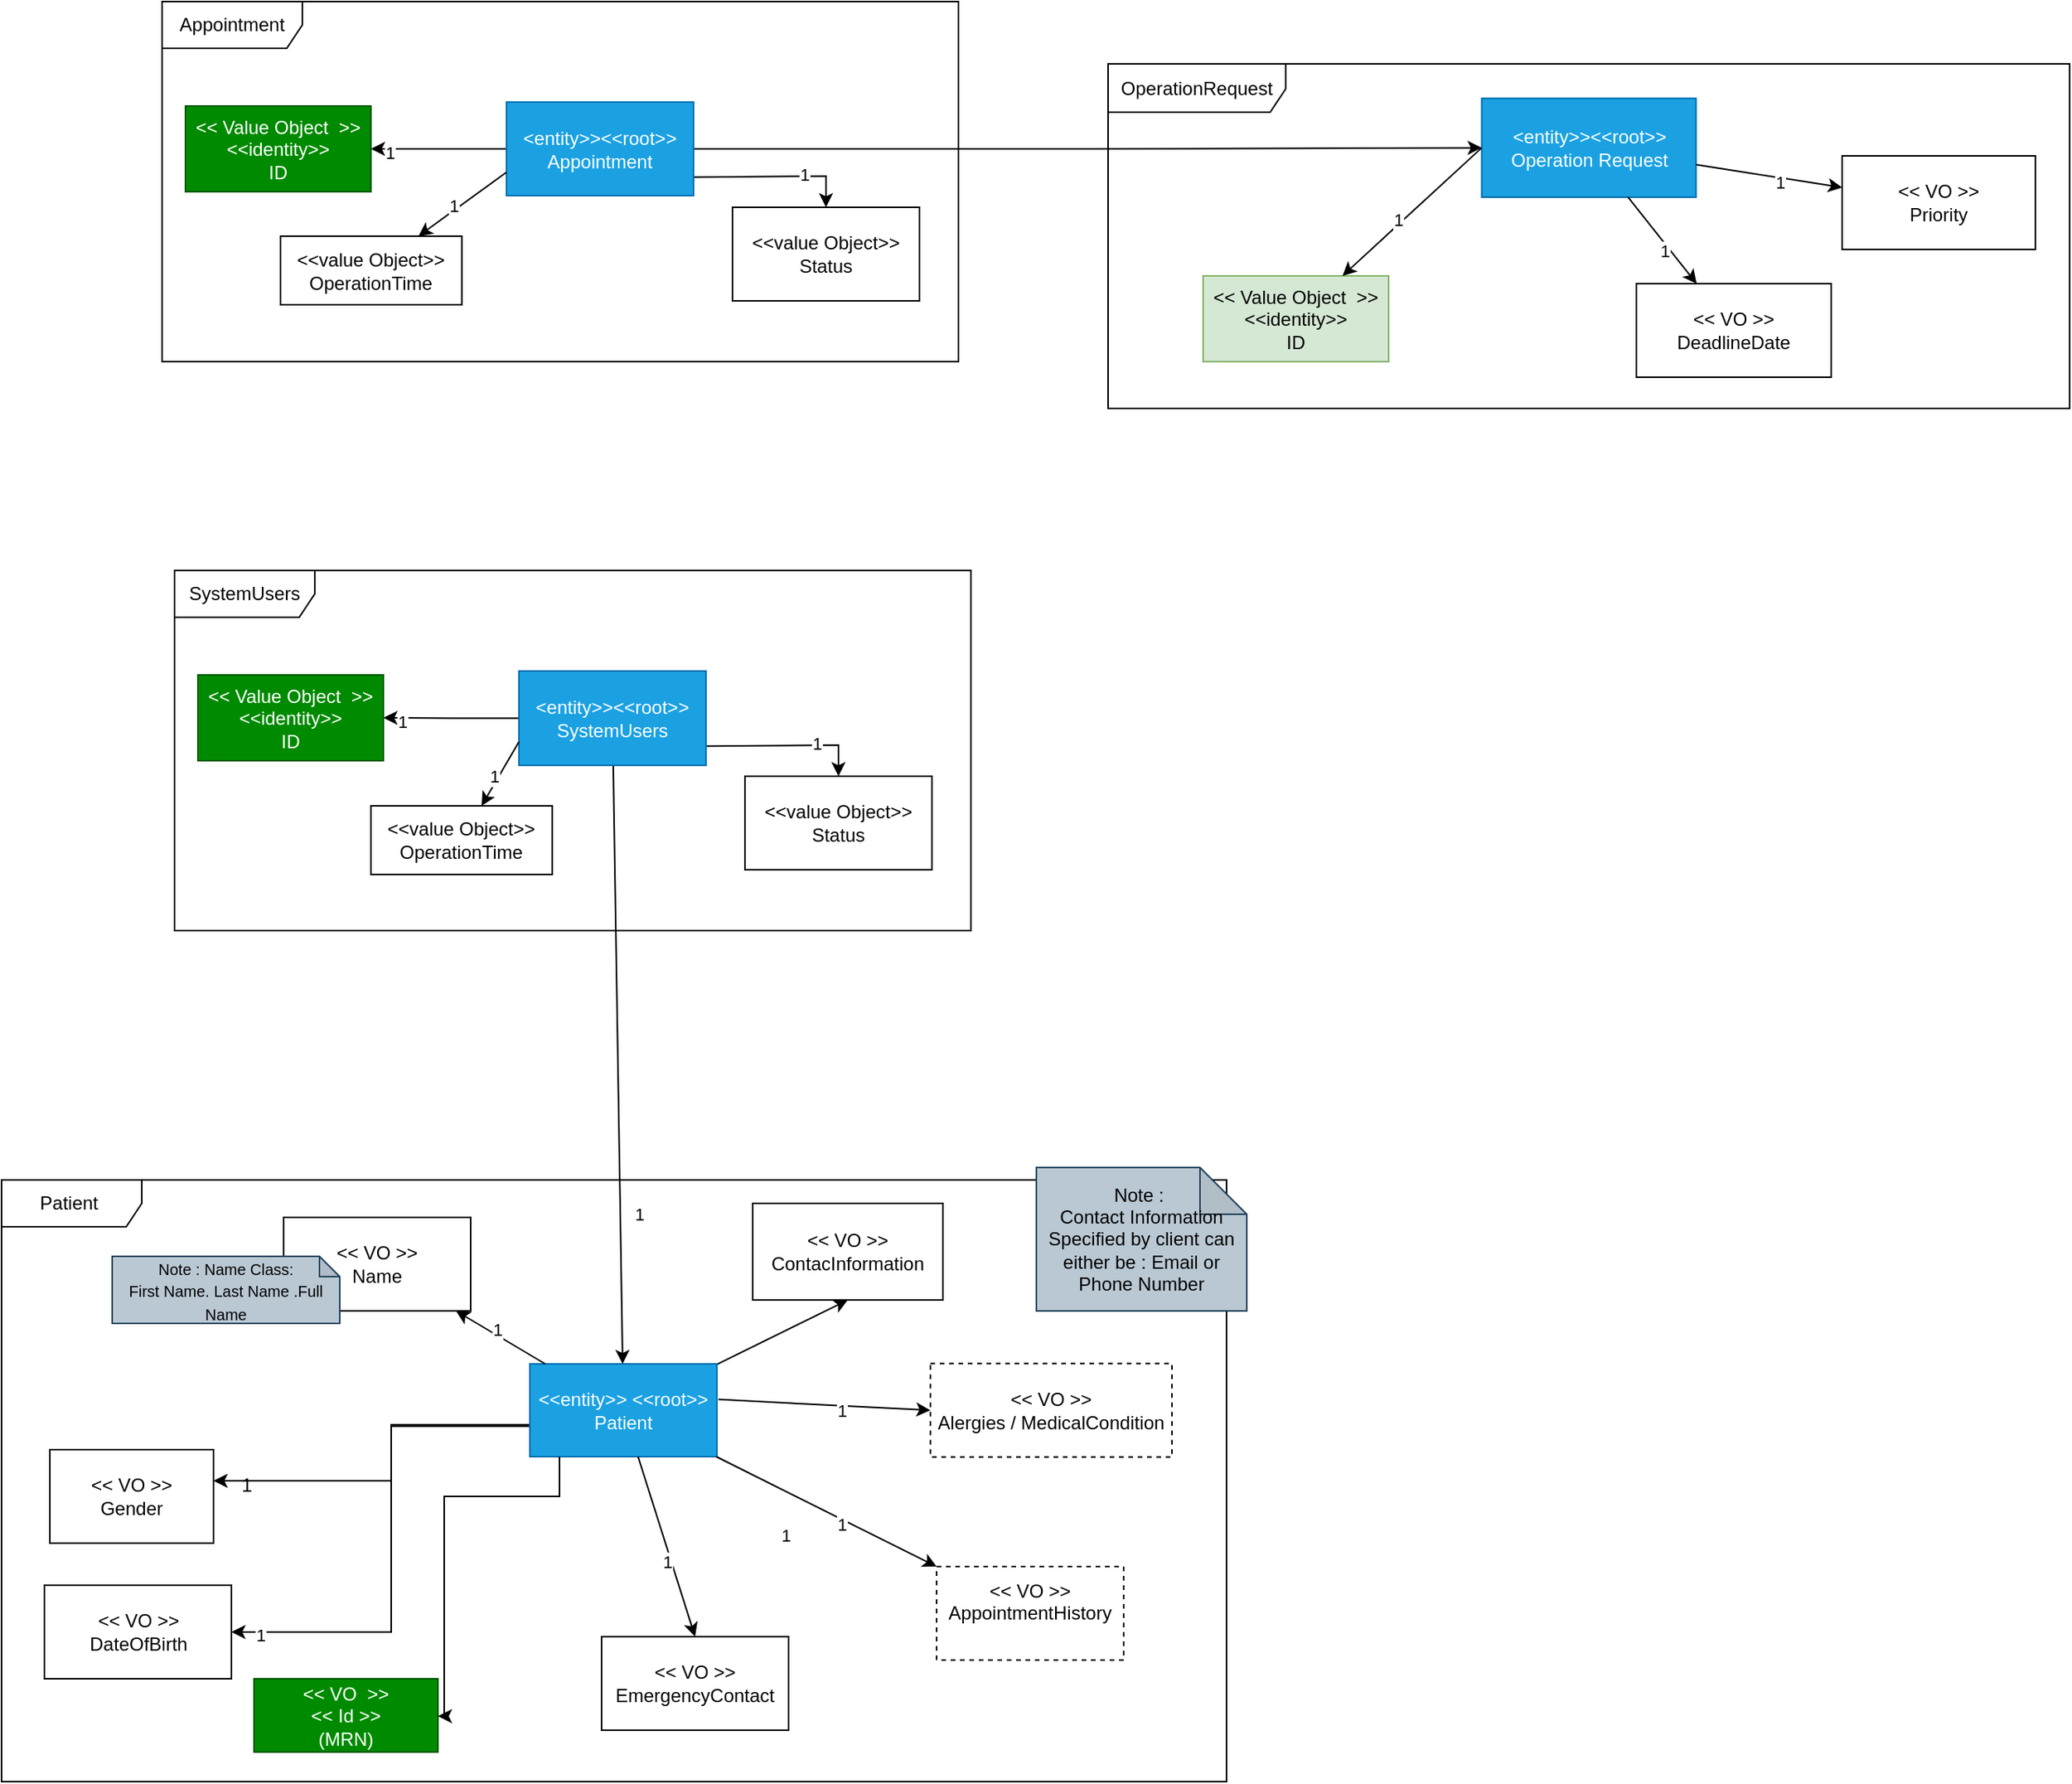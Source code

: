 <mxfile>
    <diagram name="Página-1" id="xOOwRSGVkReeLcyrMZhF">
        <mxGraphModel dx="1674" dy="-651" grid="0" gridSize="10" guides="1" tooltips="1" connect="1" arrows="1" fold="1" page="0" pageScale="1" pageWidth="827" pageHeight="1169" math="0" shadow="0">
            <root>
                <mxCell id="0"/>
                <mxCell id="1" parent="0"/>
                <mxCell id="5ROws5O89DFeycfOBksJ-249" value="OperationRequest" style="shape=umlFrame;whiteSpace=wrap;html=1;pointerEvents=0;width=114;height=31;" parent="1" vertex="1">
                    <mxGeometry x="-455" y="1352" width="617" height="221" as="geometry"/>
                </mxCell>
                <mxCell id="5ROws5O89DFeycfOBksJ-256" value="Appointment" style="shape=umlFrame;whiteSpace=wrap;html=1;pointerEvents=0;width=90;height=30;" parent="1" vertex="1">
                    <mxGeometry x="-1062" y="1312" width="511" height="231" as="geometry"/>
                </mxCell>
                <mxCell id="5ROws5O89DFeycfOBksJ-258" value="Patient&amp;nbsp;" style="shape=umlFrame;whiteSpace=wrap;html=1;pointerEvents=0;width=90;height=30;" parent="1" vertex="1">
                    <mxGeometry x="-1165" y="2068" width="786" height="386" as="geometry"/>
                </mxCell>
                <mxCell id="5ROws5O89DFeycfOBksJ-223" style="edgeStyle=orthogonalEdgeStyle;rounded=0;orthogonalLoop=1;jettySize=auto;html=1;" parent="1" source="wN8F5GumB-J_dPQ6Fp5H-30" target="5ROws5O89DFeycfOBksJ-326" edge="1">
                    <mxGeometry relative="1" as="geometry">
                        <mxPoint x="-1003" y="2261" as="targetPoint"/>
                        <Array as="points">
                            <mxPoint x="-915" y="2226"/>
                            <mxPoint x="-915" y="2261"/>
                        </Array>
                    </mxGeometry>
                </mxCell>
                <mxCell id="5ROws5O89DFeycfOBksJ-224" style="edgeStyle=orthogonalEdgeStyle;rounded=0;orthogonalLoop=1;jettySize=auto;html=1;" parent="1" source="wN8F5GumB-J_dPQ6Fp5H-30" target="5ROws5O89DFeycfOBksJ-325" edge="1">
                    <mxGeometry relative="1" as="geometry">
                        <mxPoint x="-1013" y="2358" as="targetPoint"/>
                        <Array as="points">
                            <mxPoint x="-915" y="2225"/>
                            <mxPoint x="-915" y="2358"/>
                        </Array>
                    </mxGeometry>
                </mxCell>
                <mxCell id="5ROws5O89DFeycfOBksJ-329" value="1" style="edgeLabel;html=1;align=center;verticalAlign=middle;resizable=0;points=[];" parent="5ROws5O89DFeycfOBksJ-224" vertex="1" connectable="0">
                    <mxGeometry x="0.885" y="2" relative="1" as="geometry">
                        <mxPoint as="offset"/>
                    </mxGeometry>
                </mxCell>
                <mxCell id="6" style="edgeStyle=none;html=1;entryX=0.5;entryY=1;entryDx=0;entryDy=0;" parent="1" source="wN8F5GumB-J_dPQ6Fp5H-30" target="wN8F5GumB-J_dPQ6Fp5H-48" edge="1">
                    <mxGeometry relative="1" as="geometry"/>
                </mxCell>
                <mxCell id="wN8F5GumB-J_dPQ6Fp5H-30" value="&amp;lt;&amp;lt;entity&amp;gt;&amp;gt; &amp;lt;&amp;lt;root&amp;gt;&amp;gt;&lt;div&gt;Patient&lt;/div&gt;" style="rounded=0;whiteSpace=wrap;html=1;fillColor=#1ba1e2;fontColor=#ffffff;strokeColor=#006EAF;" parent="1" vertex="1">
                    <mxGeometry x="-826" y="2186" width="120" height="59.5" as="geometry"/>
                </mxCell>
                <mxCell id="wN8F5GumB-J_dPQ6Fp5H-37" value="&amp;lt;&amp;lt; VO &amp;gt;&amp;gt;&lt;div&gt;Name&lt;/div&gt;" style="rounded=0;whiteSpace=wrap;html=1;" parent="1" vertex="1">
                    <mxGeometry x="-984" y="2092" width="120" height="60" as="geometry"/>
                </mxCell>
                <mxCell id="wN8F5GumB-J_dPQ6Fp5H-48" value="&amp;lt;&amp;lt; VO &amp;gt;&amp;gt;&lt;br&gt;ContacInformation" style="rounded=0;whiteSpace=wrap;html=1;" parent="1" vertex="1">
                    <mxGeometry x="-683" y="2083" width="122" height="62" as="geometry"/>
                </mxCell>
                <mxCell id="7uiDFwIzhClPfmELk37a-6" value="&amp;lt;&amp;lt; VO &amp;nbsp;&amp;gt;&amp;gt;&lt;div&gt;&amp;lt;&amp;lt; Id &amp;gt;&amp;gt;&lt;br&gt;&lt;div&gt;(MRN)&lt;/div&gt;&lt;/div&gt;" style="rounded=0;whiteSpace=wrap;html=1;fillColor=#008a00;strokeColor=#005700;fontColor=#ffffff;" parent="1" vertex="1">
                    <mxGeometry x="-1003" y="2388" width="118" height="47" as="geometry"/>
                </mxCell>
                <mxCell id="7uiDFwIzhClPfmELk37a-9" value="&amp;lt;&amp;lt; VO &amp;gt;&amp;gt;&lt;div&gt;EmergencyContact&lt;/div&gt;" style="rounded=0;whiteSpace=wrap;html=1;" parent="1" vertex="1">
                    <mxGeometry x="-780" y="2361" width="120" height="60" as="geometry"/>
                </mxCell>
                <mxCell id="7uiDFwIzhClPfmELk37a-13" value="&amp;lt;&amp;lt; VO &amp;gt;&amp;gt;&lt;div&gt;AppointmentHistory&lt;/div&gt;&lt;div&gt;&lt;br&gt;&lt;/div&gt;" style="rounded=0;whiteSpace=wrap;html=1;dashed=1;" parent="1" vertex="1">
                    <mxGeometry x="-565" y="2316" width="120" height="60" as="geometry"/>
                </mxCell>
                <mxCell id="7uiDFwIzhClPfmELk37a-14" value="" style="endArrow=classic;html=1;rounded=0;" parent="1" source="wN8F5GumB-J_dPQ6Fp5H-30" target="7uiDFwIzhClPfmELk37a-13" edge="1">
                    <mxGeometry width="50" height="50" relative="1" as="geometry">
                        <mxPoint x="-732.5" y="2260.5" as="sourcePoint"/>
                        <mxPoint x="-657.5" y="2330.5" as="targetPoint"/>
                        <Array as="points"/>
                    </mxGeometry>
                </mxCell>
                <mxCell id="7uiDFwIzhClPfmELk37a-15" value="1" style="edgeLabel;html=1;align=center;verticalAlign=middle;resizable=0;points=[];" parent="7uiDFwIzhClPfmELk37a-14" vertex="1" connectable="0">
                    <mxGeometry x="0.158" y="-3" relative="1" as="geometry">
                        <mxPoint as="offset"/>
                    </mxGeometry>
                </mxCell>
                <mxCell id="7uiDFwIzhClPfmELk37a-195" value="" style="edgeStyle=orthogonalEdgeStyle;rounded=0;orthogonalLoop=1;jettySize=auto;html=1;" parent="1" source="7uiDFwIzhClPfmELk37a-193" target="5ROws5O89DFeycfOBksJ-9" edge="1">
                    <mxGeometry relative="1" as="geometry">
                        <mxPoint x="-946.0" y="1456.447" as="targetPoint"/>
                    </mxGeometry>
                </mxCell>
                <mxCell id="5ROws5O89DFeycfOBksJ-4" value="1" style="edgeLabel;html=1;align=center;verticalAlign=middle;resizable=0;points=[];" parent="7uiDFwIzhClPfmELk37a-195" vertex="1" connectable="0">
                    <mxGeometry x="0.729" y="2" relative="1" as="geometry">
                        <mxPoint as="offset"/>
                    </mxGeometry>
                </mxCell>
                <mxCell id="7uiDFwIzhClPfmELk37a-204" value="" style="edgeStyle=orthogonalEdgeStyle;rounded=0;orthogonalLoop=1;jettySize=auto;html=1;" parent="1" target="7uiDFwIzhClPfmELk37a-203" edge="1">
                    <mxGeometry x="0.009" relative="1" as="geometry">
                        <mxPoint x="-766.221" y="1424.25" as="sourcePoint"/>
                        <mxPoint x="-688" y="1457" as="targetPoint"/>
                        <mxPoint as="offset"/>
                    </mxGeometry>
                </mxCell>
                <mxCell id="5ROws5O89DFeycfOBksJ-6" value="1" style="edgeLabel;html=1;align=center;verticalAlign=middle;resizable=0;points=[];" parent="7uiDFwIzhClPfmELk37a-204" vertex="1" connectable="0">
                    <mxGeometry x="0.548" y="1" relative="1" as="geometry">
                        <mxPoint as="offset"/>
                    </mxGeometry>
                </mxCell>
                <mxCell id="5ROws5O89DFeycfOBksJ-342" style="edgeStyle=orthogonalEdgeStyle;rounded=0;orthogonalLoop=1;jettySize=auto;html=1;" parent="1" source="7uiDFwIzhClPfmELk37a-193" target="7uiDFwIzhClPfmELk37a-249" edge="1">
                    <mxGeometry relative="1" as="geometry"/>
                </mxCell>
                <mxCell id="7uiDFwIzhClPfmELk37a-193" value="&amp;lt;entity&amp;gt;&amp;gt;&amp;lt;&amp;lt;root&amp;gt;&amp;gt;&lt;div&gt;Appointment&lt;/div&gt;" style="rounded=0;whiteSpace=wrap;html=1;fillColor=#1ba1e2;fontColor=#ffffff;strokeColor=#006EAF;" parent="1" vertex="1">
                    <mxGeometry x="-841" y="1376.5" width="120" height="60" as="geometry"/>
                </mxCell>
                <mxCell id="7uiDFwIzhClPfmELk37a-203" value="&lt;div&gt;&amp;lt;&amp;lt;value Object&amp;gt;&amp;gt;&lt;/div&gt;&lt;div&gt;Status&lt;/div&gt;" style="whiteSpace=wrap;html=1;rounded=0;" parent="1" vertex="1">
                    <mxGeometry x="-696" y="1444" width="120" height="60" as="geometry"/>
                </mxCell>
                <mxCell id="7uiDFwIzhClPfmELk37a-249" value="&amp;lt;entity&amp;gt;&amp;gt;&amp;lt;&amp;lt;root&amp;gt;&amp;gt;&lt;div&gt;Operation Request&lt;/div&gt;" style="rounded=0;whiteSpace=wrap;html=1;fillColor=#1ba1e2;strokeColor=#006EAF;fontColor=#ffffff;" parent="1" vertex="1">
                    <mxGeometry x="-215.25" y="1374.12" width="137.5" height="63.38" as="geometry"/>
                </mxCell>
                <mxCell id="7uiDFwIzhClPfmELk37a-265" value="&amp;lt;&amp;lt; VO &amp;gt;&amp;gt;&lt;div&gt;DeadlineDate&lt;/div&gt;" style="rounded=0;whiteSpace=wrap;html=1;" parent="1" vertex="1">
                    <mxGeometry x="-116" y="1493" width="125" height="60" as="geometry"/>
                </mxCell>
                <mxCell id="7uiDFwIzhClPfmELk37a-266" value="&amp;lt;&amp;lt; VO &amp;gt;&amp;gt;&lt;div&gt;Priority&lt;/div&gt;" style="rounded=0;whiteSpace=wrap;html=1;" parent="1" vertex="1">
                    <mxGeometry x="16" y="1411" width="124" height="60" as="geometry"/>
                </mxCell>
                <mxCell id="IDjlgX7JRH8aWyAQTHK2-1" value="&amp;lt;&amp;lt; VO &amp;gt;&amp;gt;&lt;div&gt;Alergies / MedicalCondition&lt;/div&gt;" style="rounded=0;whiteSpace=wrap;html=1;dashed=1;" parent="1" vertex="1">
                    <mxGeometry x="-569" y="2185.75" width="155" height="60" as="geometry"/>
                </mxCell>
                <mxCell id="5ROws5O89DFeycfOBksJ-9" value="&amp;lt;&amp;lt; Value Object &amp;nbsp;&amp;gt;&amp;gt;&lt;div&gt;&amp;lt;&amp;lt;identity&amp;gt;&amp;gt;&lt;br&gt;&lt;div&gt;ID&lt;/div&gt;&lt;/div&gt;" style="rounded=0;whiteSpace=wrap;html=1;fillColor=#008a00;strokeColor=#005700;fontColor=#ffffff;" parent="1" vertex="1">
                    <mxGeometry x="-1047" y="1379" width="119" height="55" as="geometry"/>
                </mxCell>
                <mxCell id="5ROws5O89DFeycfOBksJ-43" value="&amp;lt;&amp;lt; Value Object &amp;nbsp;&amp;gt;&amp;gt;&lt;div&gt;&amp;lt;&amp;lt;identity&amp;gt;&amp;gt;&lt;br&gt;&lt;div&gt;ID&lt;/div&gt;&lt;/div&gt;" style="rounded=0;whiteSpace=wrap;html=1;fillColor=#d5e8d4;strokeColor=#82b366;" parent="1" vertex="1">
                    <mxGeometry x="-394" y="1488" width="119" height="55" as="geometry"/>
                </mxCell>
                <mxCell id="5ROws5O89DFeycfOBksJ-44" value="&lt;div&gt;Note :&amp;nbsp;&lt;/div&gt;&lt;div&gt;Contact Information Specified by client can either be : Email or Phone Number&lt;/div&gt;" style="shape=note;whiteSpace=wrap;html=1;backgroundOutline=1;darkOpacity=0.05;fillColor=#bac8d3;strokeColor=#23445d;" parent="1" vertex="1">
                    <mxGeometry x="-501" y="2060" width="135" height="92" as="geometry"/>
                </mxCell>
                <mxCell id="5ROws5O89DFeycfOBksJ-45" value="&lt;div style=&quot;caret-color: rgb(0, 0, 0); color: rgb(0, 0, 0); font-family: Helvetica; font-style: normal; font-variant-caps: normal; font-weight: 400; letter-spacing: normal; text-align: center; text-indent: 0px; text-transform: none; white-space: normal; word-spacing: 0px; -webkit-text-stroke-width: 0px; text-decoration: none;&quot;&gt;&lt;font style=&quot;font-size: 10px;&quot;&gt;Note : Name Class:&lt;/font&gt;&lt;/div&gt;&lt;div style=&quot;caret-color: rgb(0, 0, 0); color: rgb(0, 0, 0); font-family: Helvetica; font-style: normal; font-variant-caps: normal; font-weight: 400; letter-spacing: normal; text-align: center; text-indent: 0px; text-transform: none; white-space: normal; word-spacing: 0px; -webkit-text-stroke-width: 0px; text-decoration: none;&quot;&gt;&lt;font style=&quot;font-size: 10px;&quot;&gt;First Name. Last Name .Full Name&lt;/font&gt;&lt;/div&gt;" style="shape=note;whiteSpace=wrap;html=1;backgroundOutline=1;darkOpacity=0.05;size=13;fillColor=#bac8d3;strokeColor=#23445d;" parent="1" vertex="1">
                    <mxGeometry x="-1094" y="2117" width="146" height="43" as="geometry"/>
                </mxCell>
                <mxCell id="5ROws5O89DFeycfOBksJ-62" value="" style="endArrow=classic;html=1;rounded=0;exitX=0;exitY=0.5;exitDx=0;exitDy=0;" parent="1" source="7uiDFwIzhClPfmELk37a-249" target="5ROws5O89DFeycfOBksJ-43" edge="1">
                    <mxGeometry width="50" height="50" relative="1" as="geometry">
                        <mxPoint x="-232.921" y="1412.5" as="sourcePoint"/>
                        <mxPoint x="-347.496" y="1470.5" as="targetPoint"/>
                    </mxGeometry>
                </mxCell>
                <mxCell id="5ROws5O89DFeycfOBksJ-63" value="1" style="edgeLabel;html=1;align=center;verticalAlign=middle;resizable=0;points=[];" parent="5ROws5O89DFeycfOBksJ-62" vertex="1" connectable="0">
                    <mxGeometry x="0.158" y="-3" relative="1" as="geometry">
                        <mxPoint as="offset"/>
                    </mxGeometry>
                </mxCell>
                <mxCell id="5ROws5O89DFeycfOBksJ-67" value="" style="endArrow=classic;html=1;rounded=0;" parent="1" source="7uiDFwIzhClPfmELk37a-249" target="7uiDFwIzhClPfmELk37a-265" edge="1">
                    <mxGeometry width="50" height="50" relative="1" as="geometry">
                        <mxPoint x="-59.5" y="1388" as="sourcePoint"/>
                        <mxPoint x="79.5" y="1438" as="targetPoint"/>
                    </mxGeometry>
                </mxCell>
                <mxCell id="5ROws5O89DFeycfOBksJ-68" value="1" style="edgeLabel;html=1;align=center;verticalAlign=middle;resizable=0;points=[];" parent="5ROws5O89DFeycfOBksJ-67" vertex="1" connectable="0">
                    <mxGeometry x="0.158" y="-3" relative="1" as="geometry">
                        <mxPoint as="offset"/>
                    </mxGeometry>
                </mxCell>
                <mxCell id="5ROws5O89DFeycfOBksJ-69" value="" style="endArrow=classic;html=1;rounded=0;" parent="1" source="7uiDFwIzhClPfmELk37a-249" target="7uiDFwIzhClPfmELk37a-266" edge="1">
                    <mxGeometry width="50" height="50" relative="1" as="geometry">
                        <mxPoint x="-49.5" y="1398" as="sourcePoint"/>
                        <mxPoint x="89.5" y="1448" as="targetPoint"/>
                    </mxGeometry>
                </mxCell>
                <mxCell id="5ROws5O89DFeycfOBksJ-70" value="1" style="edgeLabel;html=1;align=center;verticalAlign=middle;resizable=0;points=[];" parent="5ROws5O89DFeycfOBksJ-69" vertex="1" connectable="0">
                    <mxGeometry x="0.158" y="-3" relative="1" as="geometry">
                        <mxPoint as="offset"/>
                    </mxGeometry>
                </mxCell>
                <mxCell id="5ROws5O89DFeycfOBksJ-205" value="&lt;div&gt;&amp;lt;&amp;lt;value Object&amp;gt;&amp;gt;&lt;/div&gt;&lt;div&gt;OperationTime&lt;/div&gt;" style="whiteSpace=wrap;html=1;rounded=0;" parent="1" vertex="1">
                    <mxGeometry x="-986" y="1462.5" width="116.33" height="44" as="geometry"/>
                </mxCell>
                <mxCell id="5ROws5O89DFeycfOBksJ-206" value="" style="endArrow=classic;html=1;rounded=0;exitX=0;exitY=0.75;exitDx=0;exitDy=0;" parent="1" source="7uiDFwIzhClPfmELk37a-193" target="5ROws5O89DFeycfOBksJ-205" edge="1">
                    <mxGeometry width="50" height="50" relative="1" as="geometry">
                        <mxPoint x="-801" y="1309" as="sourcePoint"/>
                        <mxPoint x="-979" y="1407" as="targetPoint"/>
                    </mxGeometry>
                </mxCell>
                <mxCell id="5ROws5O89DFeycfOBksJ-207" value="1" style="edgeLabel;html=1;align=center;verticalAlign=middle;resizable=0;points=[];" parent="5ROws5O89DFeycfOBksJ-206" vertex="1" connectable="0">
                    <mxGeometry x="0.158" y="-3" relative="1" as="geometry">
                        <mxPoint as="offset"/>
                    </mxGeometry>
                </mxCell>
                <mxCell id="5ROws5O89DFeycfOBksJ-225" style="edgeStyle=orthogonalEdgeStyle;rounded=0;orthogonalLoop=1;jettySize=auto;html=1;" parent="1" source="wN8F5GumB-J_dPQ6Fp5H-30" target="7uiDFwIzhClPfmELk37a-6" edge="1">
                    <mxGeometry relative="1" as="geometry">
                        <Array as="points">
                            <mxPoint x="-807" y="2271"/>
                            <mxPoint x="-881" y="2271"/>
                            <mxPoint x="-881" y="2412"/>
                        </Array>
                    </mxGeometry>
                </mxCell>
                <mxCell id="5ROws5O89DFeycfOBksJ-232" value="1" style="edgeLabel;html=1;align=center;verticalAlign=middle;resizable=0;points=[];" parent="1" vertex="1" connectable="0">
                    <mxGeometry x="-661.997" y="2296.0" as="geometry"/>
                </mxCell>
                <mxCell id="5ROws5O89DFeycfOBksJ-233" value="" style="endArrow=classic;html=1;rounded=0;entryX=0.5;entryY=0;entryDx=0;entryDy=0;" parent="1" source="wN8F5GumB-J_dPQ6Fp5H-30" target="7uiDFwIzhClPfmELk37a-9" edge="1">
                    <mxGeometry width="50" height="50" relative="1" as="geometry">
                        <mxPoint x="-717" y="2170" as="sourcePoint"/>
                        <mxPoint x="-565" y="2266" as="targetPoint"/>
                    </mxGeometry>
                </mxCell>
                <mxCell id="5ROws5O89DFeycfOBksJ-234" value="1" style="edgeLabel;html=1;align=center;verticalAlign=middle;resizable=0;points=[];" parent="5ROws5O89DFeycfOBksJ-233" vertex="1" connectable="0">
                    <mxGeometry x="0.158" y="-3" relative="1" as="geometry">
                        <mxPoint as="offset"/>
                    </mxGeometry>
                </mxCell>
                <mxCell id="5ROws5O89DFeycfOBksJ-235" value="" style="endArrow=classic;html=1;rounded=0;exitX=1.008;exitY=0.383;exitDx=0;exitDy=0;entryX=0;entryY=0.5;entryDx=0;entryDy=0;exitPerimeter=0;" parent="1" source="wN8F5GumB-J_dPQ6Fp5H-30" target="IDjlgX7JRH8aWyAQTHK2-1" edge="1">
                    <mxGeometry width="50" height="50" relative="1" as="geometry">
                        <mxPoint x="-696" y="2225" as="sourcePoint"/>
                        <mxPoint x="-562" y="2256" as="targetPoint"/>
                    </mxGeometry>
                </mxCell>
                <mxCell id="5ROws5O89DFeycfOBksJ-236" value="1" style="edgeLabel;html=1;align=center;verticalAlign=middle;resizable=0;points=[];" parent="5ROws5O89DFeycfOBksJ-235" vertex="1" connectable="0">
                    <mxGeometry x="0.158" y="-3" relative="1" as="geometry">
                        <mxPoint as="offset"/>
                    </mxGeometry>
                </mxCell>
                <mxCell id="5ROws5O89DFeycfOBksJ-318" value="" style="endArrow=classic;html=1;rounded=0;" parent="1" source="wN8F5GumB-J_dPQ6Fp5H-30" target="wN8F5GumB-J_dPQ6Fp5H-37" edge="1">
                    <mxGeometry width="50" height="50" relative="1" as="geometry">
                        <mxPoint x="-695" y="2219" as="sourcePoint"/>
                        <mxPoint x="-584" y="2214" as="targetPoint"/>
                    </mxGeometry>
                </mxCell>
                <mxCell id="5ROws5O89DFeycfOBksJ-319" value="1" style="edgeLabel;html=1;align=center;verticalAlign=middle;resizable=0;points=[];" parent="5ROws5O89DFeycfOBksJ-318" vertex="1" connectable="0">
                    <mxGeometry x="0.158" y="-3" relative="1" as="geometry">
                        <mxPoint as="offset"/>
                    </mxGeometry>
                </mxCell>
                <mxCell id="5ROws5O89DFeycfOBksJ-323" value="1" style="edgeLabel;html=1;align=center;verticalAlign=middle;resizable=0;points=[];" parent="1" vertex="1" connectable="0">
                    <mxGeometry x="-756.311" y="2089.812" as="geometry"/>
                </mxCell>
                <mxCell id="5ROws5O89DFeycfOBksJ-325" value="&amp;lt;&amp;lt; VO &amp;gt;&amp;gt;&lt;div&gt;DateOfBirth&lt;/div&gt;" style="rounded=0;whiteSpace=wrap;html=1;" parent="1" vertex="1">
                    <mxGeometry x="-1137.5" y="2328" width="120" height="60" as="geometry"/>
                </mxCell>
                <mxCell id="5ROws5O89DFeycfOBksJ-326" value="&amp;lt;&amp;lt; VO &amp;gt;&amp;gt;&lt;div&gt;Gender&lt;/div&gt;" style="rounded=0;whiteSpace=wrap;html=1;" parent="1" vertex="1">
                    <mxGeometry x="-1134" y="2241" width="105" height="60" as="geometry"/>
                </mxCell>
                <mxCell id="5ROws5O89DFeycfOBksJ-333" value="1" style="text;html=1;align=center;verticalAlign=middle;resizable=0;points=[];autosize=1;strokeColor=none;fillColor=none;" parent="1" vertex="1">
                    <mxGeometry x="-1021" y="2251" width="25" height="26" as="geometry"/>
                </mxCell>
                <mxCell id="7" value="SystemUsers" style="shape=umlFrame;whiteSpace=wrap;html=1;pointerEvents=0;width=90;height=30;" vertex="1" parent="1">
                    <mxGeometry x="-1054" y="1677" width="511" height="231" as="geometry"/>
                </mxCell>
                <mxCell id="8" value="" style="edgeStyle=orthogonalEdgeStyle;rounded=0;orthogonalLoop=1;jettySize=auto;html=1;" edge="1" parent="1" source="12" target="14">
                    <mxGeometry relative="1" as="geometry">
                        <mxPoint x="-938.0" y="1821.447" as="targetPoint"/>
                    </mxGeometry>
                </mxCell>
                <mxCell id="9" value="1" style="edgeLabel;html=1;align=center;verticalAlign=middle;resizable=0;points=[];" vertex="1" connectable="0" parent="8">
                    <mxGeometry x="0.729" y="2" relative="1" as="geometry">
                        <mxPoint as="offset"/>
                    </mxGeometry>
                </mxCell>
                <mxCell id="10" value="" style="edgeStyle=orthogonalEdgeStyle;rounded=0;orthogonalLoop=1;jettySize=auto;html=1;" edge="1" parent="1" target="13">
                    <mxGeometry x="0.009" relative="1" as="geometry">
                        <mxPoint x="-758.221" y="1789.25" as="sourcePoint"/>
                        <mxPoint x="-680" y="1822" as="targetPoint"/>
                        <mxPoint as="offset"/>
                    </mxGeometry>
                </mxCell>
                <mxCell id="11" value="1" style="edgeLabel;html=1;align=center;verticalAlign=middle;resizable=0;points=[];" vertex="1" connectable="0" parent="10">
                    <mxGeometry x="0.548" y="1" relative="1" as="geometry">
                        <mxPoint as="offset"/>
                    </mxGeometry>
                </mxCell>
                <mxCell id="19" style="edgeStyle=none;html=1;" edge="1" parent="1" source="12" target="wN8F5GumB-J_dPQ6Fp5H-30">
                    <mxGeometry relative="1" as="geometry"/>
                </mxCell>
                <mxCell id="12" value="&amp;lt;entity&amp;gt;&amp;gt;&amp;lt;&amp;lt;root&amp;gt;&amp;gt;&lt;div&gt;SystemUsers&lt;/div&gt;" style="rounded=0;whiteSpace=wrap;html=1;fillColor=#1ba1e2;fontColor=#ffffff;strokeColor=#006EAF;" vertex="1" parent="1">
                    <mxGeometry x="-833" y="1741.5" width="120" height="60.5" as="geometry"/>
                </mxCell>
                <mxCell id="13" value="&lt;div&gt;&amp;lt;&amp;lt;value Object&amp;gt;&amp;gt;&lt;/div&gt;&lt;div&gt;Status&lt;/div&gt;" style="whiteSpace=wrap;html=1;rounded=0;" vertex="1" parent="1">
                    <mxGeometry x="-688" y="1809" width="120" height="60" as="geometry"/>
                </mxCell>
                <mxCell id="14" value="&amp;lt;&amp;lt; Value Object &amp;nbsp;&amp;gt;&amp;gt;&lt;div&gt;&amp;lt;&amp;lt;identity&amp;gt;&amp;gt;&lt;br&gt;&lt;div&gt;ID&lt;/div&gt;&lt;/div&gt;" style="rounded=0;whiteSpace=wrap;html=1;fillColor=#008a00;strokeColor=#005700;fontColor=#ffffff;" vertex="1" parent="1">
                    <mxGeometry x="-1039" y="1744" width="119" height="55" as="geometry"/>
                </mxCell>
                <mxCell id="15" value="&lt;div&gt;&amp;lt;&amp;lt;value Object&amp;gt;&amp;gt;&lt;/div&gt;&lt;div&gt;OperationTime&lt;/div&gt;" style="whiteSpace=wrap;html=1;rounded=0;" vertex="1" parent="1">
                    <mxGeometry x="-928" y="1828" width="116.33" height="44" as="geometry"/>
                </mxCell>
                <mxCell id="16" value="" style="endArrow=classic;html=1;rounded=0;exitX=0;exitY=0.75;exitDx=0;exitDy=0;" edge="1" parent="1" source="12" target="15">
                    <mxGeometry width="50" height="50" relative="1" as="geometry">
                        <mxPoint x="-793" y="1674" as="sourcePoint"/>
                        <mxPoint x="-971" y="1772" as="targetPoint"/>
                    </mxGeometry>
                </mxCell>
                <mxCell id="17" value="1" style="edgeLabel;html=1;align=center;verticalAlign=middle;resizable=0;points=[];" vertex="1" connectable="0" parent="16">
                    <mxGeometry x="0.158" y="-3" relative="1" as="geometry">
                        <mxPoint as="offset"/>
                    </mxGeometry>
                </mxCell>
            </root>
        </mxGraphModel>
    </diagram>
</mxfile>